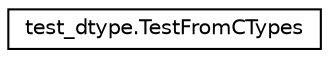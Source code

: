 digraph "Graphical Class Hierarchy"
{
 // LATEX_PDF_SIZE
  edge [fontname="Helvetica",fontsize="10",labelfontname="Helvetica",labelfontsize="10"];
  node [fontname="Helvetica",fontsize="10",shape=record];
  rankdir="LR";
  Node0 [label="test_dtype.TestFromCTypes",height=0.2,width=0.4,color="black", fillcolor="white", style="filled",URL="$classtest__dtype_1_1TestFromCTypes.html",tooltip=" "];
}
